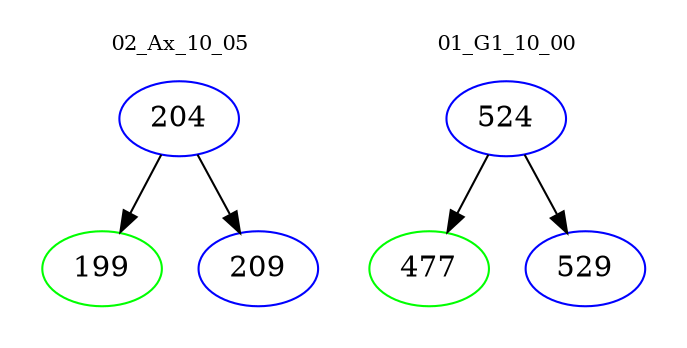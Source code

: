 digraph{
subgraph cluster_0 {
color = white
label = "02_Ax_10_05";
fontsize=10;
T0_204 [label="204", color="blue"]
T0_204 -> T0_199 [color="black"]
T0_199 [label="199", color="green"]
T0_204 -> T0_209 [color="black"]
T0_209 [label="209", color="blue"]
}
subgraph cluster_1 {
color = white
label = "01_G1_10_00";
fontsize=10;
T1_524 [label="524", color="blue"]
T1_524 -> T1_477 [color="black"]
T1_477 [label="477", color="green"]
T1_524 -> T1_529 [color="black"]
T1_529 [label="529", color="blue"]
}
}

